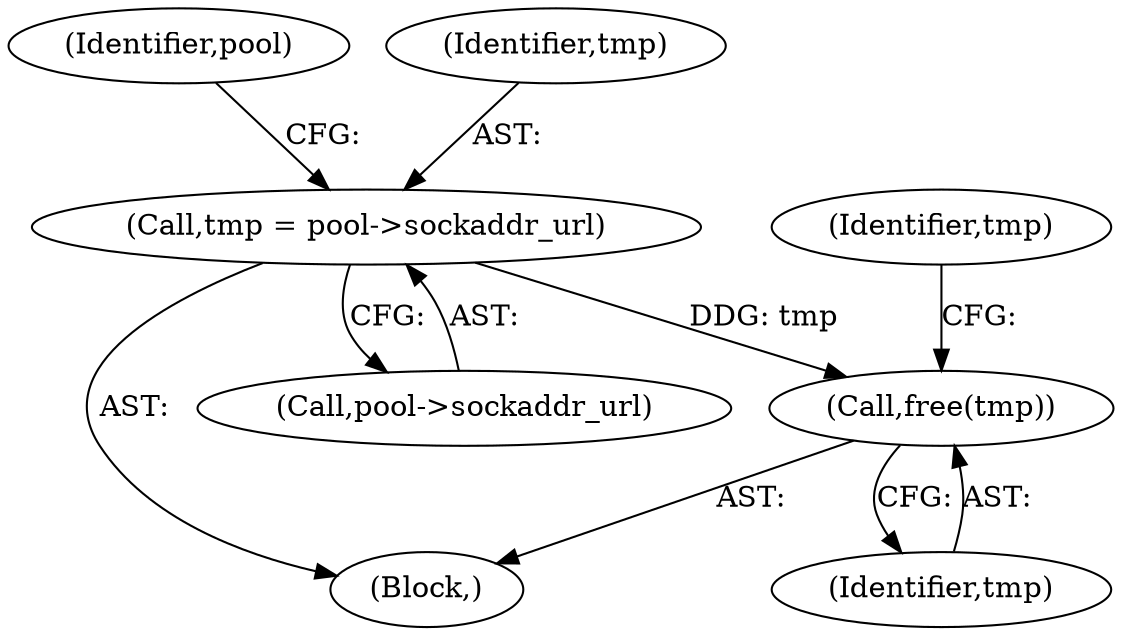 digraph "0_sgminer_78cc408369bdbbd440196c93574098d1482efbce@API" {
"1000201" [label="(Call,free(tmp))"];
"1000184" [label="(Call,tmp = pool->sockaddr_url)"];
"1000201" [label="(Call,free(tmp))"];
"1000204" [label="(Identifier,tmp)"];
"1000191" [label="(Identifier,pool)"];
"1000103" [label="(Block,)"];
"1000184" [label="(Call,tmp = pool->sockaddr_url)"];
"1000185" [label="(Identifier,tmp)"];
"1000186" [label="(Call,pool->sockaddr_url)"];
"1000202" [label="(Identifier,tmp)"];
"1000201" -> "1000103"  [label="AST: "];
"1000201" -> "1000202"  [label="CFG: "];
"1000202" -> "1000201"  [label="AST: "];
"1000204" -> "1000201"  [label="CFG: "];
"1000184" -> "1000201"  [label="DDG: tmp"];
"1000184" -> "1000103"  [label="AST: "];
"1000184" -> "1000186"  [label="CFG: "];
"1000185" -> "1000184"  [label="AST: "];
"1000186" -> "1000184"  [label="AST: "];
"1000191" -> "1000184"  [label="CFG: "];
}
